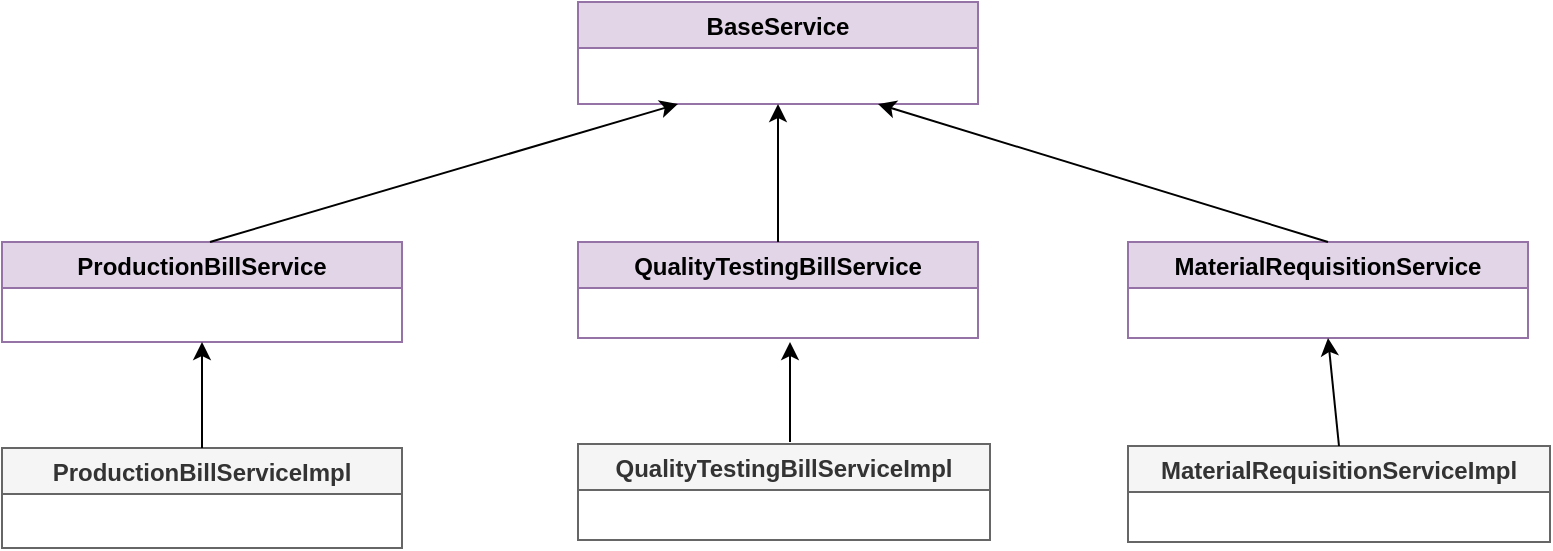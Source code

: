 <mxfile version="20.0.4" type="github">
  <diagram id="C5RBs43oDa-KdzZeNtuy" name="Page-1">
    <mxGraphModel dx="1185" dy="655" grid="1" gridSize="10" guides="1" tooltips="1" connect="1" arrows="1" fold="1" page="1" pageScale="1" pageWidth="827" pageHeight="1169" math="0" shadow="0">
      <root>
        <mxCell id="WIyWlLk6GJQsqaUBKTNV-0" />
        <mxCell id="WIyWlLk6GJQsqaUBKTNV-1" parent="WIyWlLk6GJQsqaUBKTNV-0" />
        <mxCell id="cCN0tTdBYzVjqLH-nszh-0" value="ProductionBillServiceImpl" style="swimlane;fillColor=#f5f5f5;strokeColor=#666666;fontColor=#333333;startSize=23;" parent="WIyWlLk6GJQsqaUBKTNV-1" vertex="1">
          <mxGeometry x="36" y="363" width="200" height="50" as="geometry">
            <mxRectangle x="36" y="363" width="200" height="30" as="alternateBounds" />
          </mxGeometry>
        </mxCell>
        <mxCell id="cCN0tTdBYzVjqLH-nszh-1" value="QualityTestingBillServiceImpl" style="swimlane;fillColor=#f5f5f5;strokeColor=#666666;fontColor=#333333;" parent="WIyWlLk6GJQsqaUBKTNV-1" vertex="1">
          <mxGeometry x="324" y="361" width="206" height="48" as="geometry">
            <mxRectangle x="324" y="361" width="220" height="30" as="alternateBounds" />
          </mxGeometry>
        </mxCell>
        <mxCell id="cCN0tTdBYzVjqLH-nszh-2" value="MaterialRequisitionServiceImpl" style="swimlane;fillColor=#f5f5f5;strokeColor=#666666;fontColor=#333333;" parent="WIyWlLk6GJQsqaUBKTNV-1" vertex="1">
          <mxGeometry x="599" y="362" width="211" height="48" as="geometry">
            <mxRectangle x="599" y="362" width="220" height="30" as="alternateBounds" />
          </mxGeometry>
        </mxCell>
        <mxCell id="cCN0tTdBYzVjqLH-nszh-3" value="QualityTestingBillService" style="swimlane;fillColor=#e1d5e7;strokeColor=#9673a6;" parent="WIyWlLk6GJQsqaUBKTNV-1" vertex="1">
          <mxGeometry x="324" y="260" width="200" height="48" as="geometry">
            <mxRectangle x="324" y="260" width="190" height="30" as="alternateBounds" />
          </mxGeometry>
        </mxCell>
        <mxCell id="cCN0tTdBYzVjqLH-nszh-5" value="MaterialRequisitionService" style="swimlane;fillColor=#e1d5e7;strokeColor=#9673a6;" parent="WIyWlLk6GJQsqaUBKTNV-1" vertex="1">
          <mxGeometry x="599" y="260" width="200" height="48" as="geometry">
            <mxRectangle x="599" y="260" width="190" height="30" as="alternateBounds" />
          </mxGeometry>
        </mxCell>
        <mxCell id="cCN0tTdBYzVjqLH-nszh-6" value="ProductionBillService" style="swimlane;fillColor=#e1d5e7;strokeColor=#9673a6;" parent="WIyWlLk6GJQsqaUBKTNV-1" vertex="1">
          <mxGeometry x="36" y="260" width="200" height="50" as="geometry">
            <mxRectangle x="36" y="260" width="170" height="30" as="alternateBounds" />
          </mxGeometry>
        </mxCell>
        <mxCell id="cCN0tTdBYzVjqLH-nszh-7" value="BaseService" style="swimlane;fillColor=#e1d5e7;strokeColor=#9673a6;" parent="WIyWlLk6GJQsqaUBKTNV-1" vertex="1">
          <mxGeometry x="324" y="140" width="200" height="51" as="geometry">
            <mxRectangle x="324" y="140" width="110" height="30" as="alternateBounds" />
          </mxGeometry>
        </mxCell>
        <mxCell id="cCN0tTdBYzVjqLH-nszh-14" value="" style="endArrow=classic;html=1;strokeColor=default;curved=1;" parent="WIyWlLk6GJQsqaUBKTNV-1" edge="1">
          <mxGeometry width="50" height="50" relative="1" as="geometry">
            <mxPoint x="430" y="360" as="sourcePoint" />
            <mxPoint x="430" y="310" as="targetPoint" />
          </mxGeometry>
        </mxCell>
        <mxCell id="cCN0tTdBYzVjqLH-nszh-15" value="" style="endArrow=classic;html=1;strokeColor=default;curved=1;exitX=0.5;exitY=0;exitDx=0;exitDy=0;" parent="WIyWlLk6GJQsqaUBKTNV-1" source="cCN0tTdBYzVjqLH-nszh-0" edge="1">
          <mxGeometry width="50" height="50" relative="1" as="geometry">
            <mxPoint x="100" y="361" as="sourcePoint" />
            <mxPoint x="136" y="310" as="targetPoint" />
          </mxGeometry>
        </mxCell>
        <mxCell id="cCN0tTdBYzVjqLH-nszh-16" value="" style="endArrow=classic;html=1;strokeColor=default;curved=1;entryX=0.5;entryY=1;entryDx=0;entryDy=0;exitX=0.5;exitY=0;exitDx=0;exitDy=0;" parent="WIyWlLk6GJQsqaUBKTNV-1" source="cCN0tTdBYzVjqLH-nszh-2" target="cCN0tTdBYzVjqLH-nszh-5" edge="1">
          <mxGeometry width="50" height="50" relative="1" as="geometry">
            <mxPoint x="680" y="360" as="sourcePoint" />
            <mxPoint x="730" y="310" as="targetPoint" />
          </mxGeometry>
        </mxCell>
        <mxCell id="cCN0tTdBYzVjqLH-nszh-18" value="" style="endArrow=classic;html=1;strokeColor=default;curved=1;entryX=0.25;entryY=1;entryDx=0;entryDy=0;" parent="WIyWlLk6GJQsqaUBKTNV-1" target="cCN0tTdBYzVjqLH-nszh-7" edge="1">
          <mxGeometry width="50" height="50" relative="1" as="geometry">
            <mxPoint x="140" y="260" as="sourcePoint" />
            <mxPoint x="170" y="210" as="targetPoint" />
          </mxGeometry>
        </mxCell>
        <mxCell id="cCN0tTdBYzVjqLH-nszh-19" value="" style="endArrow=classic;html=1;strokeColor=default;curved=1;exitX=0.5;exitY=0;exitDx=0;exitDy=0;entryX=0.5;entryY=1;entryDx=0;entryDy=0;" parent="WIyWlLk6GJQsqaUBKTNV-1" source="cCN0tTdBYzVjqLH-nszh-3" target="cCN0tTdBYzVjqLH-nszh-7" edge="1">
          <mxGeometry width="50" height="50" relative="1" as="geometry">
            <mxPoint x="410" y="250" as="sourcePoint" />
            <mxPoint x="460" y="200" as="targetPoint" />
          </mxGeometry>
        </mxCell>
        <mxCell id="cCN0tTdBYzVjqLH-nszh-20" value="" style="endArrow=classic;html=1;strokeColor=default;curved=1;exitX=0.5;exitY=0;exitDx=0;exitDy=0;entryX=0.75;entryY=1;entryDx=0;entryDy=0;" parent="WIyWlLk6GJQsqaUBKTNV-1" source="cCN0tTdBYzVjqLH-nszh-5" target="cCN0tTdBYzVjqLH-nszh-7" edge="1">
          <mxGeometry width="50" height="50" relative="1" as="geometry">
            <mxPoint x="680" y="250" as="sourcePoint" />
            <mxPoint x="730" y="200" as="targetPoint" />
          </mxGeometry>
        </mxCell>
      </root>
    </mxGraphModel>
  </diagram>
</mxfile>
